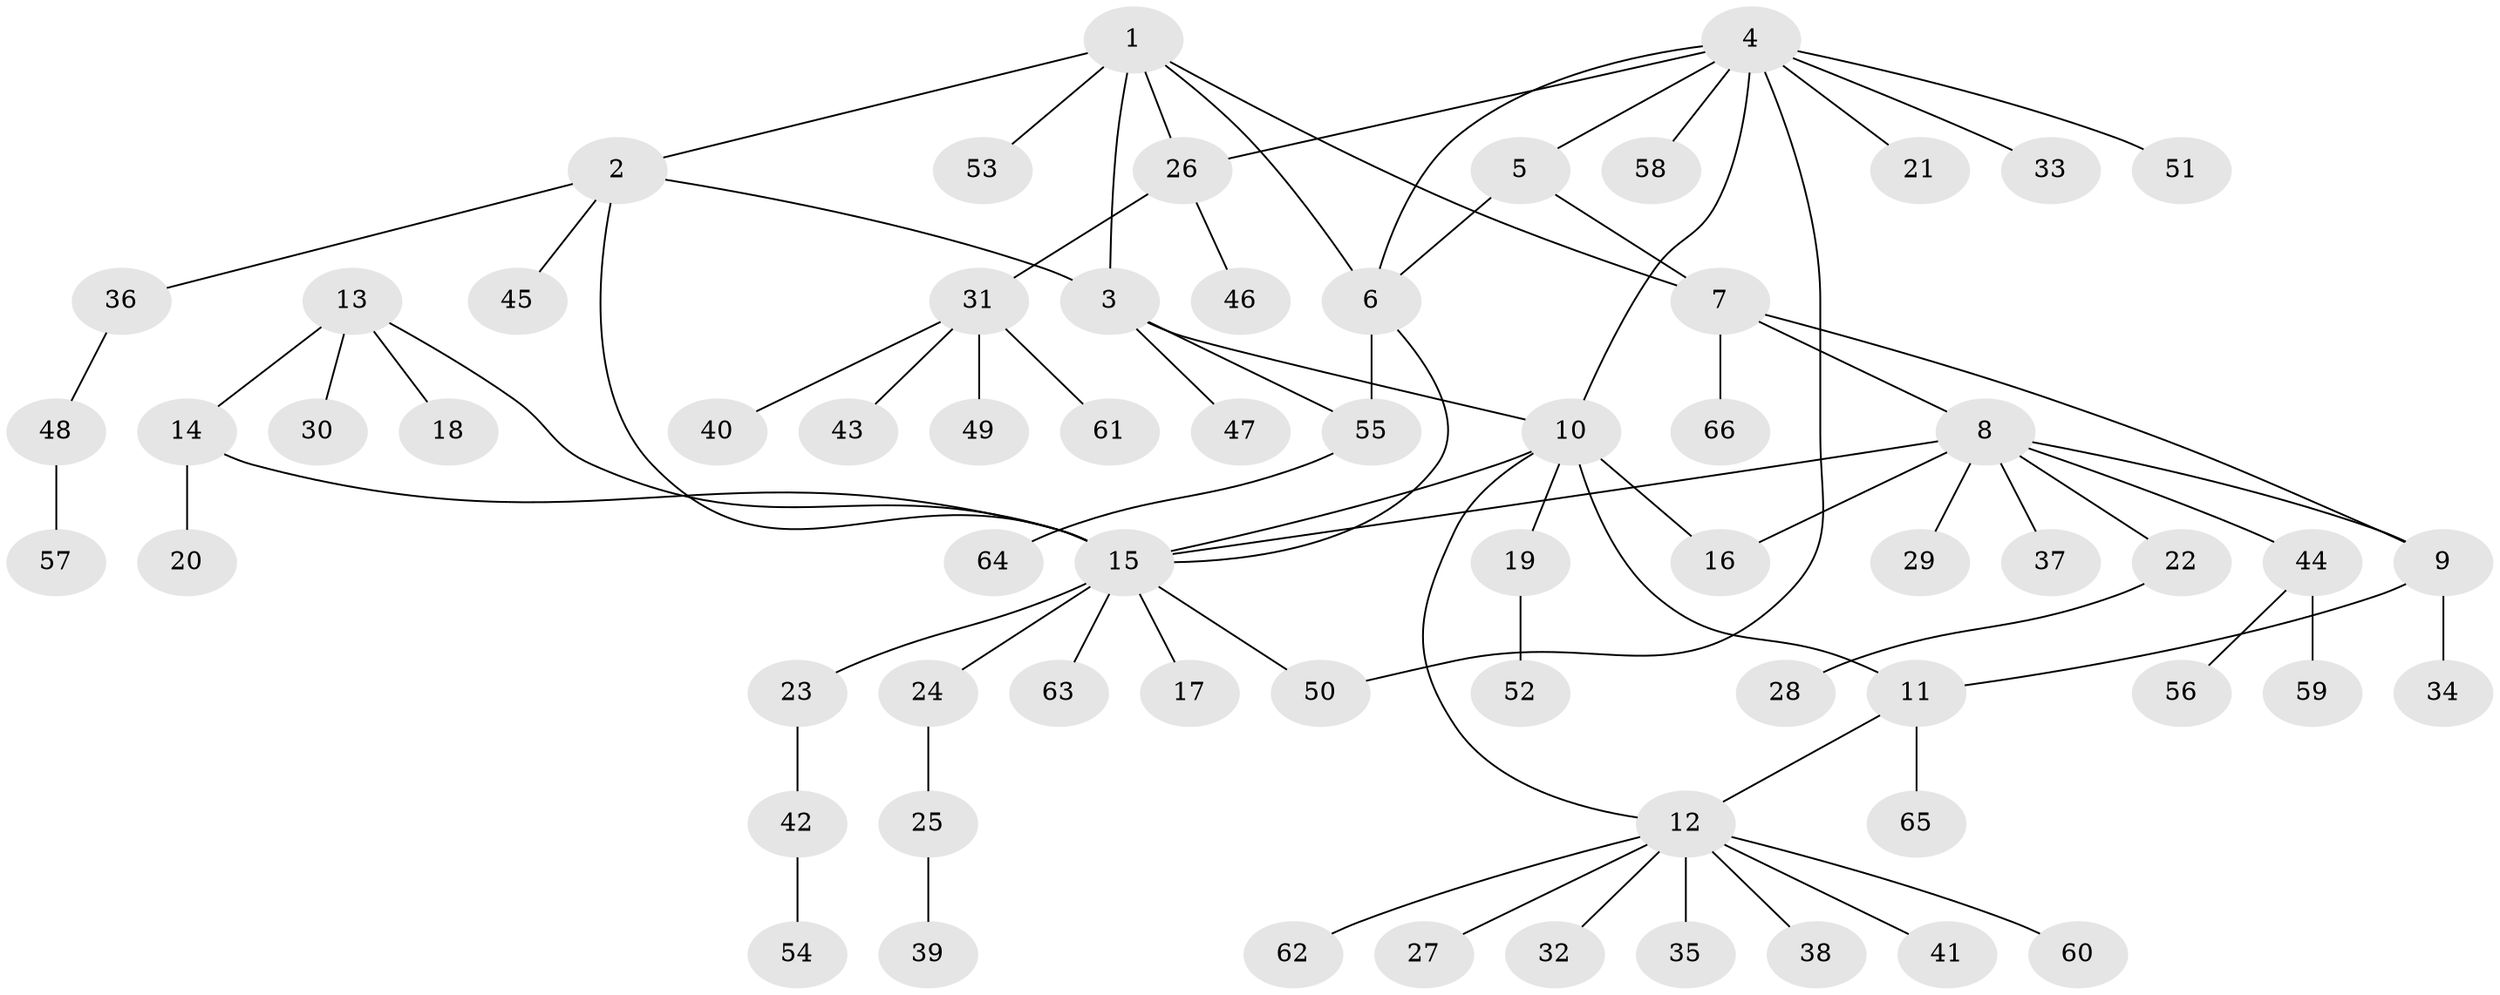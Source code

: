 // coarse degree distribution, {8: 0.041666666666666664, 3: 0.10416666666666667, 7: 0.0625, 5: 0.020833333333333332, 9: 0.020833333333333332, 10: 0.020833333333333332, 2: 0.14583333333333334, 1: 0.5833333333333334}
// Generated by graph-tools (version 1.1) at 2025/42/03/06/25 10:42:13]
// undirected, 66 vertices, 80 edges
graph export_dot {
graph [start="1"]
  node [color=gray90,style=filled];
  1;
  2;
  3;
  4;
  5;
  6;
  7;
  8;
  9;
  10;
  11;
  12;
  13;
  14;
  15;
  16;
  17;
  18;
  19;
  20;
  21;
  22;
  23;
  24;
  25;
  26;
  27;
  28;
  29;
  30;
  31;
  32;
  33;
  34;
  35;
  36;
  37;
  38;
  39;
  40;
  41;
  42;
  43;
  44;
  45;
  46;
  47;
  48;
  49;
  50;
  51;
  52;
  53;
  54;
  55;
  56;
  57;
  58;
  59;
  60;
  61;
  62;
  63;
  64;
  65;
  66;
  1 -- 2;
  1 -- 3;
  1 -- 6;
  1 -- 7;
  1 -- 26;
  1 -- 53;
  2 -- 3;
  2 -- 15;
  2 -- 36;
  2 -- 45;
  3 -- 10;
  3 -- 47;
  3 -- 55;
  4 -- 5;
  4 -- 6;
  4 -- 10;
  4 -- 21;
  4 -- 26;
  4 -- 33;
  4 -- 50;
  4 -- 51;
  4 -- 58;
  5 -- 6;
  5 -- 7;
  6 -- 15;
  6 -- 55;
  7 -- 8;
  7 -- 9;
  7 -- 66;
  8 -- 9;
  8 -- 15;
  8 -- 16;
  8 -- 22;
  8 -- 29;
  8 -- 37;
  8 -- 44;
  9 -- 11;
  9 -- 34;
  10 -- 11;
  10 -- 12;
  10 -- 15;
  10 -- 16;
  10 -- 19;
  11 -- 12;
  11 -- 65;
  12 -- 27;
  12 -- 32;
  12 -- 35;
  12 -- 38;
  12 -- 41;
  12 -- 60;
  12 -- 62;
  13 -- 14;
  13 -- 15;
  13 -- 18;
  13 -- 30;
  14 -- 15;
  14 -- 20;
  15 -- 17;
  15 -- 23;
  15 -- 24;
  15 -- 50;
  15 -- 63;
  19 -- 52;
  22 -- 28;
  23 -- 42;
  24 -- 25;
  25 -- 39;
  26 -- 31;
  26 -- 46;
  31 -- 40;
  31 -- 43;
  31 -- 49;
  31 -- 61;
  36 -- 48;
  42 -- 54;
  44 -- 56;
  44 -- 59;
  48 -- 57;
  55 -- 64;
}

